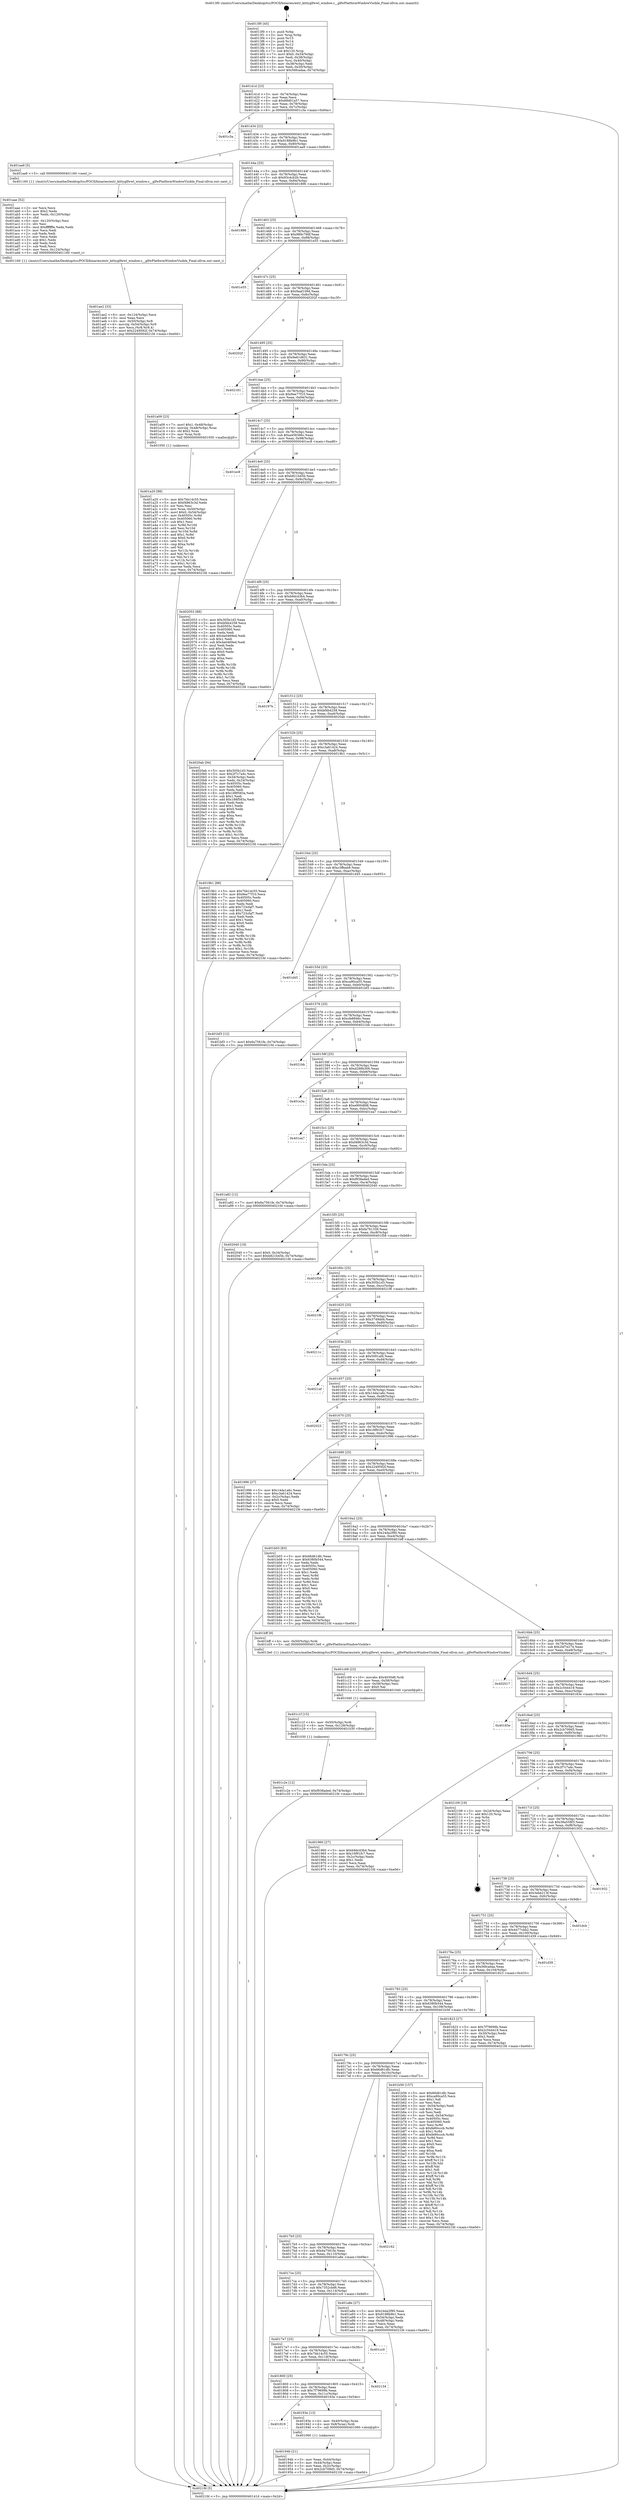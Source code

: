 digraph "0x4013f0" {
  label = "0x4013f0 (/mnt/c/Users/mathe/Desktop/tcc/POCII/binaries/extr_kittyglfwwl_window.c__glfwPlatformWindowVisible_Final-ollvm.out::main(0))"
  labelloc = "t"
  node[shape=record]

  Entry [label="",width=0.3,height=0.3,shape=circle,fillcolor=black,style=filled]
  "0x40141d" [label="{
     0x40141d [23]\l
     | [instrs]\l
     &nbsp;&nbsp;0x40141d \<+3\>: mov -0x74(%rbp),%eax\l
     &nbsp;&nbsp;0x401420 \<+2\>: mov %eax,%ecx\l
     &nbsp;&nbsp;0x401422 \<+6\>: sub $0x89d01a57,%ecx\l
     &nbsp;&nbsp;0x401428 \<+3\>: mov %eax,-0x78(%rbp)\l
     &nbsp;&nbsp;0x40142b \<+3\>: mov %ecx,-0x7c(%rbp)\l
     &nbsp;&nbsp;0x40142e \<+6\>: je 0000000000401c3a \<main+0x84a\>\l
  }"]
  "0x401c3a" [label="{
     0x401c3a\l
  }", style=dashed]
  "0x401434" [label="{
     0x401434 [22]\l
     | [instrs]\l
     &nbsp;&nbsp;0x401434 \<+5\>: jmp 0000000000401439 \<main+0x49\>\l
     &nbsp;&nbsp;0x401439 \<+3\>: mov -0x78(%rbp),%eax\l
     &nbsp;&nbsp;0x40143c \<+5\>: sub $0x9188b9b1,%eax\l
     &nbsp;&nbsp;0x401441 \<+3\>: mov %eax,-0x80(%rbp)\l
     &nbsp;&nbsp;0x401444 \<+6\>: je 0000000000401aa9 \<main+0x6b9\>\l
  }"]
  Exit [label="",width=0.3,height=0.3,shape=circle,fillcolor=black,style=filled,peripheries=2]
  "0x401aa9" [label="{
     0x401aa9 [5]\l
     | [instrs]\l
     &nbsp;&nbsp;0x401aa9 \<+5\>: call 0000000000401160 \<next_i\>\l
     | [calls]\l
     &nbsp;&nbsp;0x401160 \{1\} (/mnt/c/Users/mathe/Desktop/tcc/POCII/binaries/extr_kittyglfwwl_window.c__glfwPlatformWindowVisible_Final-ollvm.out::next_i)\l
  }"]
  "0x40144a" [label="{
     0x40144a [25]\l
     | [instrs]\l
     &nbsp;&nbsp;0x40144a \<+5\>: jmp 000000000040144f \<main+0x5f\>\l
     &nbsp;&nbsp;0x40144f \<+3\>: mov -0x78(%rbp),%eax\l
     &nbsp;&nbsp;0x401452 \<+5\>: sub $0x93c4cb2b,%eax\l
     &nbsp;&nbsp;0x401457 \<+6\>: mov %eax,-0x84(%rbp)\l
     &nbsp;&nbsp;0x40145d \<+6\>: je 0000000000401896 \<main+0x4a6\>\l
  }"]
  "0x401c2e" [label="{
     0x401c2e [12]\l
     | [instrs]\l
     &nbsp;&nbsp;0x401c2e \<+7\>: movl $0xf938aded,-0x74(%rbp)\l
     &nbsp;&nbsp;0x401c35 \<+5\>: jmp 00000000004021fd \<main+0xe0d\>\l
  }"]
  "0x401896" [label="{
     0x401896\l
  }", style=dashed]
  "0x401463" [label="{
     0x401463 [25]\l
     | [instrs]\l
     &nbsp;&nbsp;0x401463 \<+5\>: jmp 0000000000401468 \<main+0x78\>\l
     &nbsp;&nbsp;0x401468 \<+3\>: mov -0x78(%rbp),%eax\l
     &nbsp;&nbsp;0x40146b \<+5\>: sub $0x989c79df,%eax\l
     &nbsp;&nbsp;0x401470 \<+6\>: mov %eax,-0x88(%rbp)\l
     &nbsp;&nbsp;0x401476 \<+6\>: je 0000000000401e55 \<main+0xa65\>\l
  }"]
  "0x401c1f" [label="{
     0x401c1f [15]\l
     | [instrs]\l
     &nbsp;&nbsp;0x401c1f \<+4\>: mov -0x50(%rbp),%rdi\l
     &nbsp;&nbsp;0x401c23 \<+6\>: mov %eax,-0x128(%rbp)\l
     &nbsp;&nbsp;0x401c29 \<+5\>: call 0000000000401030 \<free@plt\>\l
     | [calls]\l
     &nbsp;&nbsp;0x401030 \{1\} (unknown)\l
  }"]
  "0x401e55" [label="{
     0x401e55\l
  }", style=dashed]
  "0x40147c" [label="{
     0x40147c [25]\l
     | [instrs]\l
     &nbsp;&nbsp;0x40147c \<+5\>: jmp 0000000000401481 \<main+0x91\>\l
     &nbsp;&nbsp;0x401481 \<+3\>: mov -0x78(%rbp),%eax\l
     &nbsp;&nbsp;0x401484 \<+5\>: sub $0x9aaf109d,%eax\l
     &nbsp;&nbsp;0x401489 \<+6\>: mov %eax,-0x8c(%rbp)\l
     &nbsp;&nbsp;0x40148f \<+6\>: je 000000000040202f \<main+0xc3f\>\l
  }"]
  "0x401c08" [label="{
     0x401c08 [23]\l
     | [instrs]\l
     &nbsp;&nbsp;0x401c08 \<+10\>: movabs $0x4030d6,%rdi\l
     &nbsp;&nbsp;0x401c12 \<+3\>: mov %eax,-0x58(%rbp)\l
     &nbsp;&nbsp;0x401c15 \<+3\>: mov -0x58(%rbp),%esi\l
     &nbsp;&nbsp;0x401c18 \<+2\>: mov $0x0,%al\l
     &nbsp;&nbsp;0x401c1a \<+5\>: call 0000000000401040 \<printf@plt\>\l
     | [calls]\l
     &nbsp;&nbsp;0x401040 \{1\} (unknown)\l
  }"]
  "0x40202f" [label="{
     0x40202f\l
  }", style=dashed]
  "0x401495" [label="{
     0x401495 [25]\l
     | [instrs]\l
     &nbsp;&nbsp;0x401495 \<+5\>: jmp 000000000040149a \<main+0xaa\>\l
     &nbsp;&nbsp;0x40149a \<+3\>: mov -0x78(%rbp),%eax\l
     &nbsp;&nbsp;0x40149d \<+5\>: sub $0x9e61d631,%eax\l
     &nbsp;&nbsp;0x4014a2 \<+6\>: mov %eax,-0x90(%rbp)\l
     &nbsp;&nbsp;0x4014a8 \<+6\>: je 0000000000402181 \<main+0xd91\>\l
  }"]
  "0x401ae2" [label="{
     0x401ae2 [33]\l
     | [instrs]\l
     &nbsp;&nbsp;0x401ae2 \<+6\>: mov -0x124(%rbp),%ecx\l
     &nbsp;&nbsp;0x401ae8 \<+3\>: imul %eax,%ecx\l
     &nbsp;&nbsp;0x401aeb \<+4\>: mov -0x50(%rbp),%r8\l
     &nbsp;&nbsp;0x401aef \<+4\>: movslq -0x54(%rbp),%r9\l
     &nbsp;&nbsp;0x401af3 \<+4\>: mov %ecx,(%r8,%r9,4)\l
     &nbsp;&nbsp;0x401af7 \<+7\>: movl $0x2249592f,-0x74(%rbp)\l
     &nbsp;&nbsp;0x401afe \<+5\>: jmp 00000000004021fd \<main+0xe0d\>\l
  }"]
  "0x402181" [label="{
     0x402181\l
  }", style=dashed]
  "0x4014ae" [label="{
     0x4014ae [25]\l
     | [instrs]\l
     &nbsp;&nbsp;0x4014ae \<+5\>: jmp 00000000004014b3 \<main+0xc3\>\l
     &nbsp;&nbsp;0x4014b3 \<+3\>: mov -0x78(%rbp),%eax\l
     &nbsp;&nbsp;0x4014b6 \<+5\>: sub $0x9ee77f10,%eax\l
     &nbsp;&nbsp;0x4014bb \<+6\>: mov %eax,-0x94(%rbp)\l
     &nbsp;&nbsp;0x4014c1 \<+6\>: je 0000000000401a09 \<main+0x619\>\l
  }"]
  "0x401aae" [label="{
     0x401aae [52]\l
     | [instrs]\l
     &nbsp;&nbsp;0x401aae \<+2\>: xor %ecx,%ecx\l
     &nbsp;&nbsp;0x401ab0 \<+5\>: mov $0x2,%edx\l
     &nbsp;&nbsp;0x401ab5 \<+6\>: mov %edx,-0x120(%rbp)\l
     &nbsp;&nbsp;0x401abb \<+1\>: cltd\l
     &nbsp;&nbsp;0x401abc \<+6\>: mov -0x120(%rbp),%esi\l
     &nbsp;&nbsp;0x401ac2 \<+2\>: idiv %esi\l
     &nbsp;&nbsp;0x401ac4 \<+6\>: imul $0xfffffffe,%edx,%edx\l
     &nbsp;&nbsp;0x401aca \<+2\>: mov %ecx,%edi\l
     &nbsp;&nbsp;0x401acc \<+2\>: sub %edx,%edi\l
     &nbsp;&nbsp;0x401ace \<+2\>: mov %ecx,%edx\l
     &nbsp;&nbsp;0x401ad0 \<+3\>: sub $0x1,%edx\l
     &nbsp;&nbsp;0x401ad3 \<+2\>: add %edx,%edi\l
     &nbsp;&nbsp;0x401ad5 \<+2\>: sub %edi,%ecx\l
     &nbsp;&nbsp;0x401ad7 \<+6\>: mov %ecx,-0x124(%rbp)\l
     &nbsp;&nbsp;0x401add \<+5\>: call 0000000000401160 \<next_i\>\l
     | [calls]\l
     &nbsp;&nbsp;0x401160 \{1\} (/mnt/c/Users/mathe/Desktop/tcc/POCII/binaries/extr_kittyglfwwl_window.c__glfwPlatformWindowVisible_Final-ollvm.out::next_i)\l
  }"]
  "0x401a09" [label="{
     0x401a09 [23]\l
     | [instrs]\l
     &nbsp;&nbsp;0x401a09 \<+7\>: movl $0x1,-0x48(%rbp)\l
     &nbsp;&nbsp;0x401a10 \<+4\>: movslq -0x48(%rbp),%rax\l
     &nbsp;&nbsp;0x401a14 \<+4\>: shl $0x2,%rax\l
     &nbsp;&nbsp;0x401a18 \<+3\>: mov %rax,%rdi\l
     &nbsp;&nbsp;0x401a1b \<+5\>: call 0000000000401050 \<malloc@plt\>\l
     | [calls]\l
     &nbsp;&nbsp;0x401050 \{1\} (unknown)\l
  }"]
  "0x4014c7" [label="{
     0x4014c7 [25]\l
     | [instrs]\l
     &nbsp;&nbsp;0x4014c7 \<+5\>: jmp 00000000004014cc \<main+0xdc\>\l
     &nbsp;&nbsp;0x4014cc \<+3\>: mov -0x78(%rbp),%eax\l
     &nbsp;&nbsp;0x4014cf \<+5\>: sub $0xa458386c,%eax\l
     &nbsp;&nbsp;0x4014d4 \<+6\>: mov %eax,-0x98(%rbp)\l
     &nbsp;&nbsp;0x4014da \<+6\>: je 0000000000401ec8 \<main+0xad8\>\l
  }"]
  "0x401a20" [label="{
     0x401a20 [98]\l
     | [instrs]\l
     &nbsp;&nbsp;0x401a20 \<+5\>: mov $0x7bb14c55,%ecx\l
     &nbsp;&nbsp;0x401a25 \<+5\>: mov $0xf4863c3d,%edx\l
     &nbsp;&nbsp;0x401a2a \<+2\>: xor %esi,%esi\l
     &nbsp;&nbsp;0x401a2c \<+4\>: mov %rax,-0x50(%rbp)\l
     &nbsp;&nbsp;0x401a30 \<+7\>: movl $0x0,-0x54(%rbp)\l
     &nbsp;&nbsp;0x401a37 \<+8\>: mov 0x40505c,%r8d\l
     &nbsp;&nbsp;0x401a3f \<+8\>: mov 0x405060,%r9d\l
     &nbsp;&nbsp;0x401a47 \<+3\>: sub $0x1,%esi\l
     &nbsp;&nbsp;0x401a4a \<+3\>: mov %r8d,%r10d\l
     &nbsp;&nbsp;0x401a4d \<+3\>: add %esi,%r10d\l
     &nbsp;&nbsp;0x401a50 \<+4\>: imul %r10d,%r8d\l
     &nbsp;&nbsp;0x401a54 \<+4\>: and $0x1,%r8d\l
     &nbsp;&nbsp;0x401a58 \<+4\>: cmp $0x0,%r8d\l
     &nbsp;&nbsp;0x401a5c \<+4\>: sete %r11b\l
     &nbsp;&nbsp;0x401a60 \<+4\>: cmp $0xa,%r9d\l
     &nbsp;&nbsp;0x401a64 \<+3\>: setl %bl\l
     &nbsp;&nbsp;0x401a67 \<+3\>: mov %r11b,%r14b\l
     &nbsp;&nbsp;0x401a6a \<+3\>: and %bl,%r14b\l
     &nbsp;&nbsp;0x401a6d \<+3\>: xor %bl,%r11b\l
     &nbsp;&nbsp;0x401a70 \<+3\>: or %r11b,%r14b\l
     &nbsp;&nbsp;0x401a73 \<+4\>: test $0x1,%r14b\l
     &nbsp;&nbsp;0x401a77 \<+3\>: cmovne %edx,%ecx\l
     &nbsp;&nbsp;0x401a7a \<+3\>: mov %ecx,-0x74(%rbp)\l
     &nbsp;&nbsp;0x401a7d \<+5\>: jmp 00000000004021fd \<main+0xe0d\>\l
  }"]
  "0x401ec8" [label="{
     0x401ec8\l
  }", style=dashed]
  "0x4014e0" [label="{
     0x4014e0 [25]\l
     | [instrs]\l
     &nbsp;&nbsp;0x4014e0 \<+5\>: jmp 00000000004014e5 \<main+0xf5\>\l
     &nbsp;&nbsp;0x4014e5 \<+3\>: mov -0x78(%rbp),%eax\l
     &nbsp;&nbsp;0x4014e8 \<+5\>: sub $0xb821b45b,%eax\l
     &nbsp;&nbsp;0x4014ed \<+6\>: mov %eax,-0x9c(%rbp)\l
     &nbsp;&nbsp;0x4014f3 \<+6\>: je 0000000000402053 \<main+0xc63\>\l
  }"]
  "0x40194b" [label="{
     0x40194b [21]\l
     | [instrs]\l
     &nbsp;&nbsp;0x40194b \<+3\>: mov %eax,-0x44(%rbp)\l
     &nbsp;&nbsp;0x40194e \<+3\>: mov -0x44(%rbp),%eax\l
     &nbsp;&nbsp;0x401951 \<+3\>: mov %eax,-0x2c(%rbp)\l
     &nbsp;&nbsp;0x401954 \<+7\>: movl $0x2cb709d5,-0x74(%rbp)\l
     &nbsp;&nbsp;0x40195b \<+5\>: jmp 00000000004021fd \<main+0xe0d\>\l
  }"]
  "0x402053" [label="{
     0x402053 [88]\l
     | [instrs]\l
     &nbsp;&nbsp;0x402053 \<+5\>: mov $0x305b1d3,%eax\l
     &nbsp;&nbsp;0x402058 \<+5\>: mov $0xbf4b4258,%ecx\l
     &nbsp;&nbsp;0x40205d \<+7\>: mov 0x40505c,%edx\l
     &nbsp;&nbsp;0x402064 \<+7\>: mov 0x405060,%esi\l
     &nbsp;&nbsp;0x40206b \<+2\>: mov %edx,%edi\l
     &nbsp;&nbsp;0x40206d \<+6\>: add $0x4a0469ed,%edi\l
     &nbsp;&nbsp;0x402073 \<+3\>: sub $0x1,%edi\l
     &nbsp;&nbsp;0x402076 \<+6\>: sub $0x4a0469ed,%edi\l
     &nbsp;&nbsp;0x40207c \<+3\>: imul %edi,%edx\l
     &nbsp;&nbsp;0x40207f \<+3\>: and $0x1,%edx\l
     &nbsp;&nbsp;0x402082 \<+3\>: cmp $0x0,%edx\l
     &nbsp;&nbsp;0x402085 \<+4\>: sete %r8b\l
     &nbsp;&nbsp;0x402089 \<+3\>: cmp $0xa,%esi\l
     &nbsp;&nbsp;0x40208c \<+4\>: setl %r9b\l
     &nbsp;&nbsp;0x402090 \<+3\>: mov %r8b,%r10b\l
     &nbsp;&nbsp;0x402093 \<+3\>: and %r9b,%r10b\l
     &nbsp;&nbsp;0x402096 \<+3\>: xor %r9b,%r8b\l
     &nbsp;&nbsp;0x402099 \<+3\>: or %r8b,%r10b\l
     &nbsp;&nbsp;0x40209c \<+4\>: test $0x1,%r10b\l
     &nbsp;&nbsp;0x4020a0 \<+3\>: cmovne %ecx,%eax\l
     &nbsp;&nbsp;0x4020a3 \<+3\>: mov %eax,-0x74(%rbp)\l
     &nbsp;&nbsp;0x4020a6 \<+5\>: jmp 00000000004021fd \<main+0xe0d\>\l
  }"]
  "0x4014f9" [label="{
     0x4014f9 [25]\l
     | [instrs]\l
     &nbsp;&nbsp;0x4014f9 \<+5\>: jmp 00000000004014fe \<main+0x10e\>\l
     &nbsp;&nbsp;0x4014fe \<+3\>: mov -0x78(%rbp),%eax\l
     &nbsp;&nbsp;0x401501 \<+5\>: sub $0xb9dc43b4,%eax\l
     &nbsp;&nbsp;0x401506 \<+6\>: mov %eax,-0xa0(%rbp)\l
     &nbsp;&nbsp;0x40150c \<+6\>: je 000000000040197b \<main+0x58b\>\l
  }"]
  "0x401819" [label="{
     0x401819\l
  }", style=dashed]
  "0x40197b" [label="{
     0x40197b\l
  }", style=dashed]
  "0x401512" [label="{
     0x401512 [25]\l
     | [instrs]\l
     &nbsp;&nbsp;0x401512 \<+5\>: jmp 0000000000401517 \<main+0x127\>\l
     &nbsp;&nbsp;0x401517 \<+3\>: mov -0x78(%rbp),%eax\l
     &nbsp;&nbsp;0x40151a \<+5\>: sub $0xbf4b4258,%eax\l
     &nbsp;&nbsp;0x40151f \<+6\>: mov %eax,-0xa4(%rbp)\l
     &nbsp;&nbsp;0x401525 \<+6\>: je 00000000004020ab \<main+0xcbb\>\l
  }"]
  "0x40193e" [label="{
     0x40193e [13]\l
     | [instrs]\l
     &nbsp;&nbsp;0x40193e \<+4\>: mov -0x40(%rbp),%rax\l
     &nbsp;&nbsp;0x401942 \<+4\>: mov 0x8(%rax),%rdi\l
     &nbsp;&nbsp;0x401946 \<+5\>: call 0000000000401060 \<atoi@plt\>\l
     | [calls]\l
     &nbsp;&nbsp;0x401060 \{1\} (unknown)\l
  }"]
  "0x4020ab" [label="{
     0x4020ab [94]\l
     | [instrs]\l
     &nbsp;&nbsp;0x4020ab \<+5\>: mov $0x305b1d3,%eax\l
     &nbsp;&nbsp;0x4020b0 \<+5\>: mov $0x2f7c7a4c,%ecx\l
     &nbsp;&nbsp;0x4020b5 \<+3\>: mov -0x34(%rbp),%edx\l
     &nbsp;&nbsp;0x4020b8 \<+3\>: mov %edx,-0x24(%rbp)\l
     &nbsp;&nbsp;0x4020bb \<+7\>: mov 0x40505c,%edx\l
     &nbsp;&nbsp;0x4020c2 \<+7\>: mov 0x405060,%esi\l
     &nbsp;&nbsp;0x4020c9 \<+2\>: mov %edx,%edi\l
     &nbsp;&nbsp;0x4020cb \<+6\>: sub $0x188f583a,%edi\l
     &nbsp;&nbsp;0x4020d1 \<+3\>: sub $0x1,%edi\l
     &nbsp;&nbsp;0x4020d4 \<+6\>: add $0x188f583a,%edi\l
     &nbsp;&nbsp;0x4020da \<+3\>: imul %edi,%edx\l
     &nbsp;&nbsp;0x4020dd \<+3\>: and $0x1,%edx\l
     &nbsp;&nbsp;0x4020e0 \<+3\>: cmp $0x0,%edx\l
     &nbsp;&nbsp;0x4020e3 \<+4\>: sete %r8b\l
     &nbsp;&nbsp;0x4020e7 \<+3\>: cmp $0xa,%esi\l
     &nbsp;&nbsp;0x4020ea \<+4\>: setl %r9b\l
     &nbsp;&nbsp;0x4020ee \<+3\>: mov %r8b,%r10b\l
     &nbsp;&nbsp;0x4020f1 \<+3\>: and %r9b,%r10b\l
     &nbsp;&nbsp;0x4020f4 \<+3\>: xor %r9b,%r8b\l
     &nbsp;&nbsp;0x4020f7 \<+3\>: or %r8b,%r10b\l
     &nbsp;&nbsp;0x4020fa \<+4\>: test $0x1,%r10b\l
     &nbsp;&nbsp;0x4020fe \<+3\>: cmovne %ecx,%eax\l
     &nbsp;&nbsp;0x402101 \<+3\>: mov %eax,-0x74(%rbp)\l
     &nbsp;&nbsp;0x402104 \<+5\>: jmp 00000000004021fd \<main+0xe0d\>\l
  }"]
  "0x40152b" [label="{
     0x40152b [25]\l
     | [instrs]\l
     &nbsp;&nbsp;0x40152b \<+5\>: jmp 0000000000401530 \<main+0x140\>\l
     &nbsp;&nbsp;0x401530 \<+3\>: mov -0x78(%rbp),%eax\l
     &nbsp;&nbsp;0x401533 \<+5\>: sub $0xc3a61424,%eax\l
     &nbsp;&nbsp;0x401538 \<+6\>: mov %eax,-0xa8(%rbp)\l
     &nbsp;&nbsp;0x40153e \<+6\>: je 00000000004019b1 \<main+0x5c1\>\l
  }"]
  "0x401800" [label="{
     0x401800 [25]\l
     | [instrs]\l
     &nbsp;&nbsp;0x401800 \<+5\>: jmp 0000000000401805 \<main+0x415\>\l
     &nbsp;&nbsp;0x401805 \<+3\>: mov -0x78(%rbp),%eax\l
     &nbsp;&nbsp;0x401808 \<+5\>: sub $0x7f79699b,%eax\l
     &nbsp;&nbsp;0x40180d \<+6\>: mov %eax,-0x11c(%rbp)\l
     &nbsp;&nbsp;0x401813 \<+6\>: je 000000000040193e \<main+0x54e\>\l
  }"]
  "0x4019b1" [label="{
     0x4019b1 [88]\l
     | [instrs]\l
     &nbsp;&nbsp;0x4019b1 \<+5\>: mov $0x7bb14c55,%eax\l
     &nbsp;&nbsp;0x4019b6 \<+5\>: mov $0x9ee77f10,%ecx\l
     &nbsp;&nbsp;0x4019bb \<+7\>: mov 0x40505c,%edx\l
     &nbsp;&nbsp;0x4019c2 \<+7\>: mov 0x405060,%esi\l
     &nbsp;&nbsp;0x4019c9 \<+2\>: mov %edx,%edi\l
     &nbsp;&nbsp;0x4019cb \<+6\>: add $0x723cfaf7,%edi\l
     &nbsp;&nbsp;0x4019d1 \<+3\>: sub $0x1,%edi\l
     &nbsp;&nbsp;0x4019d4 \<+6\>: sub $0x723cfaf7,%edi\l
     &nbsp;&nbsp;0x4019da \<+3\>: imul %edi,%edx\l
     &nbsp;&nbsp;0x4019dd \<+3\>: and $0x1,%edx\l
     &nbsp;&nbsp;0x4019e0 \<+3\>: cmp $0x0,%edx\l
     &nbsp;&nbsp;0x4019e3 \<+4\>: sete %r8b\l
     &nbsp;&nbsp;0x4019e7 \<+3\>: cmp $0xa,%esi\l
     &nbsp;&nbsp;0x4019ea \<+4\>: setl %r9b\l
     &nbsp;&nbsp;0x4019ee \<+3\>: mov %r8b,%r10b\l
     &nbsp;&nbsp;0x4019f1 \<+3\>: and %r9b,%r10b\l
     &nbsp;&nbsp;0x4019f4 \<+3\>: xor %r9b,%r8b\l
     &nbsp;&nbsp;0x4019f7 \<+3\>: or %r8b,%r10b\l
     &nbsp;&nbsp;0x4019fa \<+4\>: test $0x1,%r10b\l
     &nbsp;&nbsp;0x4019fe \<+3\>: cmovne %ecx,%eax\l
     &nbsp;&nbsp;0x401a01 \<+3\>: mov %eax,-0x74(%rbp)\l
     &nbsp;&nbsp;0x401a04 \<+5\>: jmp 00000000004021fd \<main+0xe0d\>\l
  }"]
  "0x401544" [label="{
     0x401544 [25]\l
     | [instrs]\l
     &nbsp;&nbsp;0x401544 \<+5\>: jmp 0000000000401549 \<main+0x159\>\l
     &nbsp;&nbsp;0x401549 \<+3\>: mov -0x78(%rbp),%eax\l
     &nbsp;&nbsp;0x40154c \<+5\>: sub $0xc3ffeab9,%eax\l
     &nbsp;&nbsp;0x401551 \<+6\>: mov %eax,-0xac(%rbp)\l
     &nbsp;&nbsp;0x401557 \<+6\>: je 0000000000401d45 \<main+0x955\>\l
  }"]
  "0x402134" [label="{
     0x402134\l
  }", style=dashed]
  "0x401d45" [label="{
     0x401d45\l
  }", style=dashed]
  "0x40155d" [label="{
     0x40155d [25]\l
     | [instrs]\l
     &nbsp;&nbsp;0x40155d \<+5\>: jmp 0000000000401562 \<main+0x172\>\l
     &nbsp;&nbsp;0x401562 \<+3\>: mov -0x78(%rbp),%eax\l
     &nbsp;&nbsp;0x401565 \<+5\>: sub $0xca90ca55,%eax\l
     &nbsp;&nbsp;0x40156a \<+6\>: mov %eax,-0xb0(%rbp)\l
     &nbsp;&nbsp;0x401570 \<+6\>: je 0000000000401bf3 \<main+0x803\>\l
  }"]
  "0x4017e7" [label="{
     0x4017e7 [25]\l
     | [instrs]\l
     &nbsp;&nbsp;0x4017e7 \<+5\>: jmp 00000000004017ec \<main+0x3fc\>\l
     &nbsp;&nbsp;0x4017ec \<+3\>: mov -0x78(%rbp),%eax\l
     &nbsp;&nbsp;0x4017ef \<+5\>: sub $0x7bb14c55,%eax\l
     &nbsp;&nbsp;0x4017f4 \<+6\>: mov %eax,-0x118(%rbp)\l
     &nbsp;&nbsp;0x4017fa \<+6\>: je 0000000000402134 \<main+0xd44\>\l
  }"]
  "0x401bf3" [label="{
     0x401bf3 [12]\l
     | [instrs]\l
     &nbsp;&nbsp;0x401bf3 \<+7\>: movl $0x6a7561fe,-0x74(%rbp)\l
     &nbsp;&nbsp;0x401bfa \<+5\>: jmp 00000000004021fd \<main+0xe0d\>\l
  }"]
  "0x401576" [label="{
     0x401576 [25]\l
     | [instrs]\l
     &nbsp;&nbsp;0x401576 \<+5\>: jmp 000000000040157b \<main+0x18b\>\l
     &nbsp;&nbsp;0x40157b \<+3\>: mov -0x78(%rbp),%eax\l
     &nbsp;&nbsp;0x40157e \<+5\>: sub $0xcfe8846c,%eax\l
     &nbsp;&nbsp;0x401583 \<+6\>: mov %eax,-0xb4(%rbp)\l
     &nbsp;&nbsp;0x401589 \<+6\>: je 00000000004021bb \<main+0xdcb\>\l
  }"]
  "0x401cc0" [label="{
     0x401cc0\l
  }", style=dashed]
  "0x4021bb" [label="{
     0x4021bb\l
  }", style=dashed]
  "0x40158f" [label="{
     0x40158f [25]\l
     | [instrs]\l
     &nbsp;&nbsp;0x40158f \<+5\>: jmp 0000000000401594 \<main+0x1a4\>\l
     &nbsp;&nbsp;0x401594 \<+3\>: mov -0x78(%rbp),%eax\l
     &nbsp;&nbsp;0x401597 \<+5\>: sub $0xd298b306,%eax\l
     &nbsp;&nbsp;0x40159c \<+6\>: mov %eax,-0xb8(%rbp)\l
     &nbsp;&nbsp;0x4015a2 \<+6\>: je 0000000000401e3a \<main+0xa4a\>\l
  }"]
  "0x4017ce" [label="{
     0x4017ce [25]\l
     | [instrs]\l
     &nbsp;&nbsp;0x4017ce \<+5\>: jmp 00000000004017d3 \<main+0x3e3\>\l
     &nbsp;&nbsp;0x4017d3 \<+3\>: mov -0x78(%rbp),%eax\l
     &nbsp;&nbsp;0x4017d6 \<+5\>: sub $0x7352cbd6,%eax\l
     &nbsp;&nbsp;0x4017db \<+6\>: mov %eax,-0x114(%rbp)\l
     &nbsp;&nbsp;0x4017e1 \<+6\>: je 0000000000401cc0 \<main+0x8d0\>\l
  }"]
  "0x401e3a" [label="{
     0x401e3a\l
  }", style=dashed]
  "0x4015a8" [label="{
     0x4015a8 [25]\l
     | [instrs]\l
     &nbsp;&nbsp;0x4015a8 \<+5\>: jmp 00000000004015ad \<main+0x1bd\>\l
     &nbsp;&nbsp;0x4015ad \<+3\>: mov -0x78(%rbp),%eax\l
     &nbsp;&nbsp;0x4015b0 \<+5\>: sub $0xe900dfd8,%eax\l
     &nbsp;&nbsp;0x4015b5 \<+6\>: mov %eax,-0xbc(%rbp)\l
     &nbsp;&nbsp;0x4015bb \<+6\>: je 0000000000401ea7 \<main+0xab7\>\l
  }"]
  "0x401a8e" [label="{
     0x401a8e [27]\l
     | [instrs]\l
     &nbsp;&nbsp;0x401a8e \<+5\>: mov $0x24da2f90,%eax\l
     &nbsp;&nbsp;0x401a93 \<+5\>: mov $0x9188b9b1,%ecx\l
     &nbsp;&nbsp;0x401a98 \<+3\>: mov -0x54(%rbp),%edx\l
     &nbsp;&nbsp;0x401a9b \<+3\>: cmp -0x48(%rbp),%edx\l
     &nbsp;&nbsp;0x401a9e \<+3\>: cmovl %ecx,%eax\l
     &nbsp;&nbsp;0x401aa1 \<+3\>: mov %eax,-0x74(%rbp)\l
     &nbsp;&nbsp;0x401aa4 \<+5\>: jmp 00000000004021fd \<main+0xe0d\>\l
  }"]
  "0x401ea7" [label="{
     0x401ea7\l
  }", style=dashed]
  "0x4015c1" [label="{
     0x4015c1 [25]\l
     | [instrs]\l
     &nbsp;&nbsp;0x4015c1 \<+5\>: jmp 00000000004015c6 \<main+0x1d6\>\l
     &nbsp;&nbsp;0x4015c6 \<+3\>: mov -0x78(%rbp),%eax\l
     &nbsp;&nbsp;0x4015c9 \<+5\>: sub $0xf4863c3d,%eax\l
     &nbsp;&nbsp;0x4015ce \<+6\>: mov %eax,-0xc0(%rbp)\l
     &nbsp;&nbsp;0x4015d4 \<+6\>: je 0000000000401a82 \<main+0x692\>\l
  }"]
  "0x4017b5" [label="{
     0x4017b5 [25]\l
     | [instrs]\l
     &nbsp;&nbsp;0x4017b5 \<+5\>: jmp 00000000004017ba \<main+0x3ca\>\l
     &nbsp;&nbsp;0x4017ba \<+3\>: mov -0x78(%rbp),%eax\l
     &nbsp;&nbsp;0x4017bd \<+5\>: sub $0x6a7561fe,%eax\l
     &nbsp;&nbsp;0x4017c2 \<+6\>: mov %eax,-0x110(%rbp)\l
     &nbsp;&nbsp;0x4017c8 \<+6\>: je 0000000000401a8e \<main+0x69e\>\l
  }"]
  "0x401a82" [label="{
     0x401a82 [12]\l
     | [instrs]\l
     &nbsp;&nbsp;0x401a82 \<+7\>: movl $0x6a7561fe,-0x74(%rbp)\l
     &nbsp;&nbsp;0x401a89 \<+5\>: jmp 00000000004021fd \<main+0xe0d\>\l
  }"]
  "0x4015da" [label="{
     0x4015da [25]\l
     | [instrs]\l
     &nbsp;&nbsp;0x4015da \<+5\>: jmp 00000000004015df \<main+0x1ef\>\l
     &nbsp;&nbsp;0x4015df \<+3\>: mov -0x78(%rbp),%eax\l
     &nbsp;&nbsp;0x4015e2 \<+5\>: sub $0xf938aded,%eax\l
     &nbsp;&nbsp;0x4015e7 \<+6\>: mov %eax,-0xc4(%rbp)\l
     &nbsp;&nbsp;0x4015ed \<+6\>: je 0000000000402040 \<main+0xc50\>\l
  }"]
  "0x402162" [label="{
     0x402162\l
  }", style=dashed]
  "0x402040" [label="{
     0x402040 [19]\l
     | [instrs]\l
     &nbsp;&nbsp;0x402040 \<+7\>: movl $0x0,-0x34(%rbp)\l
     &nbsp;&nbsp;0x402047 \<+7\>: movl $0xb821b45b,-0x74(%rbp)\l
     &nbsp;&nbsp;0x40204e \<+5\>: jmp 00000000004021fd \<main+0xe0d\>\l
  }"]
  "0x4015f3" [label="{
     0x4015f3 [25]\l
     | [instrs]\l
     &nbsp;&nbsp;0x4015f3 \<+5\>: jmp 00000000004015f8 \<main+0x208\>\l
     &nbsp;&nbsp;0x4015f8 \<+3\>: mov -0x78(%rbp),%eax\l
     &nbsp;&nbsp;0x4015fb \<+5\>: sub $0xfa781339,%eax\l
     &nbsp;&nbsp;0x401600 \<+6\>: mov %eax,-0xc8(%rbp)\l
     &nbsp;&nbsp;0x401606 \<+6\>: je 0000000000401f58 \<main+0xb68\>\l
  }"]
  "0x40179c" [label="{
     0x40179c [25]\l
     | [instrs]\l
     &nbsp;&nbsp;0x40179c \<+5\>: jmp 00000000004017a1 \<main+0x3b1\>\l
     &nbsp;&nbsp;0x4017a1 \<+3\>: mov -0x78(%rbp),%eax\l
     &nbsp;&nbsp;0x4017a4 \<+5\>: sub $0x66d61dfc,%eax\l
     &nbsp;&nbsp;0x4017a9 \<+6\>: mov %eax,-0x10c(%rbp)\l
     &nbsp;&nbsp;0x4017af \<+6\>: je 0000000000402162 \<main+0xd72\>\l
  }"]
  "0x401f58" [label="{
     0x401f58\l
  }", style=dashed]
  "0x40160c" [label="{
     0x40160c [25]\l
     | [instrs]\l
     &nbsp;&nbsp;0x40160c \<+5\>: jmp 0000000000401611 \<main+0x221\>\l
     &nbsp;&nbsp;0x401611 \<+3\>: mov -0x78(%rbp),%eax\l
     &nbsp;&nbsp;0x401614 \<+5\>: sub $0x305b1d3,%eax\l
     &nbsp;&nbsp;0x401619 \<+6\>: mov %eax,-0xcc(%rbp)\l
     &nbsp;&nbsp;0x40161f \<+6\>: je 00000000004021f6 \<main+0xe06\>\l
  }"]
  "0x401b56" [label="{
     0x401b56 [157]\l
     | [instrs]\l
     &nbsp;&nbsp;0x401b56 \<+5\>: mov $0x66d61dfc,%eax\l
     &nbsp;&nbsp;0x401b5b \<+5\>: mov $0xca90ca55,%ecx\l
     &nbsp;&nbsp;0x401b60 \<+2\>: mov $0x1,%dl\l
     &nbsp;&nbsp;0x401b62 \<+2\>: xor %esi,%esi\l
     &nbsp;&nbsp;0x401b64 \<+3\>: mov -0x54(%rbp),%edi\l
     &nbsp;&nbsp;0x401b67 \<+3\>: sub $0x1,%esi\l
     &nbsp;&nbsp;0x401b6a \<+2\>: sub %esi,%edi\l
     &nbsp;&nbsp;0x401b6c \<+3\>: mov %edi,-0x54(%rbp)\l
     &nbsp;&nbsp;0x401b6f \<+7\>: mov 0x40505c,%esi\l
     &nbsp;&nbsp;0x401b76 \<+7\>: mov 0x405060,%edi\l
     &nbsp;&nbsp;0x401b7d \<+3\>: mov %esi,%r8d\l
     &nbsp;&nbsp;0x401b80 \<+7\>: sub $0xfe80cccb,%r8d\l
     &nbsp;&nbsp;0x401b87 \<+4\>: sub $0x1,%r8d\l
     &nbsp;&nbsp;0x401b8b \<+7\>: add $0xfe80cccb,%r8d\l
     &nbsp;&nbsp;0x401b92 \<+4\>: imul %r8d,%esi\l
     &nbsp;&nbsp;0x401b96 \<+3\>: and $0x1,%esi\l
     &nbsp;&nbsp;0x401b99 \<+3\>: cmp $0x0,%esi\l
     &nbsp;&nbsp;0x401b9c \<+4\>: sete %r9b\l
     &nbsp;&nbsp;0x401ba0 \<+3\>: cmp $0xa,%edi\l
     &nbsp;&nbsp;0x401ba3 \<+4\>: setl %r10b\l
     &nbsp;&nbsp;0x401ba7 \<+3\>: mov %r9b,%r11b\l
     &nbsp;&nbsp;0x401baa \<+4\>: xor $0xff,%r11b\l
     &nbsp;&nbsp;0x401bae \<+3\>: mov %r10b,%bl\l
     &nbsp;&nbsp;0x401bb1 \<+3\>: xor $0xff,%bl\l
     &nbsp;&nbsp;0x401bb4 \<+3\>: xor $0x1,%dl\l
     &nbsp;&nbsp;0x401bb7 \<+3\>: mov %r11b,%r14b\l
     &nbsp;&nbsp;0x401bba \<+4\>: and $0xff,%r14b\l
     &nbsp;&nbsp;0x401bbe \<+3\>: and %dl,%r9b\l
     &nbsp;&nbsp;0x401bc1 \<+3\>: mov %bl,%r15b\l
     &nbsp;&nbsp;0x401bc4 \<+4\>: and $0xff,%r15b\l
     &nbsp;&nbsp;0x401bc8 \<+3\>: and %dl,%r10b\l
     &nbsp;&nbsp;0x401bcb \<+3\>: or %r9b,%r14b\l
     &nbsp;&nbsp;0x401bce \<+3\>: or %r10b,%r15b\l
     &nbsp;&nbsp;0x401bd1 \<+3\>: xor %r15b,%r14b\l
     &nbsp;&nbsp;0x401bd4 \<+3\>: or %bl,%r11b\l
     &nbsp;&nbsp;0x401bd7 \<+4\>: xor $0xff,%r11b\l
     &nbsp;&nbsp;0x401bdb \<+3\>: or $0x1,%dl\l
     &nbsp;&nbsp;0x401bde \<+3\>: and %dl,%r11b\l
     &nbsp;&nbsp;0x401be1 \<+3\>: or %r11b,%r14b\l
     &nbsp;&nbsp;0x401be4 \<+4\>: test $0x1,%r14b\l
     &nbsp;&nbsp;0x401be8 \<+3\>: cmovne %ecx,%eax\l
     &nbsp;&nbsp;0x401beb \<+3\>: mov %eax,-0x74(%rbp)\l
     &nbsp;&nbsp;0x401bee \<+5\>: jmp 00000000004021fd \<main+0xe0d\>\l
  }"]
  "0x4021f6" [label="{
     0x4021f6\l
  }", style=dashed]
  "0x401625" [label="{
     0x401625 [25]\l
     | [instrs]\l
     &nbsp;&nbsp;0x401625 \<+5\>: jmp 000000000040162a \<main+0x23a\>\l
     &nbsp;&nbsp;0x40162a \<+3\>: mov -0x78(%rbp),%eax\l
     &nbsp;&nbsp;0x40162d \<+5\>: sub $0x3749dd4,%eax\l
     &nbsp;&nbsp;0x401632 \<+6\>: mov %eax,-0xd0(%rbp)\l
     &nbsp;&nbsp;0x401638 \<+6\>: je 000000000040211c \<main+0xd2c\>\l
  }"]
  "0x4013f0" [label="{
     0x4013f0 [45]\l
     | [instrs]\l
     &nbsp;&nbsp;0x4013f0 \<+1\>: push %rbp\l
     &nbsp;&nbsp;0x4013f1 \<+3\>: mov %rsp,%rbp\l
     &nbsp;&nbsp;0x4013f4 \<+2\>: push %r15\l
     &nbsp;&nbsp;0x4013f6 \<+2\>: push %r14\l
     &nbsp;&nbsp;0x4013f8 \<+2\>: push %r12\l
     &nbsp;&nbsp;0x4013fa \<+1\>: push %rbx\l
     &nbsp;&nbsp;0x4013fb \<+7\>: sub $0x120,%rsp\l
     &nbsp;&nbsp;0x401402 \<+7\>: movl $0x0,-0x34(%rbp)\l
     &nbsp;&nbsp;0x401409 \<+3\>: mov %edi,-0x38(%rbp)\l
     &nbsp;&nbsp;0x40140c \<+4\>: mov %rsi,-0x40(%rbp)\l
     &nbsp;&nbsp;0x401410 \<+3\>: mov -0x38(%rbp),%edi\l
     &nbsp;&nbsp;0x401413 \<+3\>: mov %edi,-0x30(%rbp)\l
     &nbsp;&nbsp;0x401416 \<+7\>: movl $0x56fcadaa,-0x74(%rbp)\l
  }"]
  "0x40211c" [label="{
     0x40211c\l
  }", style=dashed]
  "0x40163e" [label="{
     0x40163e [25]\l
     | [instrs]\l
     &nbsp;&nbsp;0x40163e \<+5\>: jmp 0000000000401643 \<main+0x253\>\l
     &nbsp;&nbsp;0x401643 \<+3\>: mov -0x78(%rbp),%eax\l
     &nbsp;&nbsp;0x401646 \<+5\>: sub $0x5091af4,%eax\l
     &nbsp;&nbsp;0x40164b \<+6\>: mov %eax,-0xd4(%rbp)\l
     &nbsp;&nbsp;0x401651 \<+6\>: je 00000000004021af \<main+0xdbf\>\l
  }"]
  "0x4021fd" [label="{
     0x4021fd [5]\l
     | [instrs]\l
     &nbsp;&nbsp;0x4021fd \<+5\>: jmp 000000000040141d \<main+0x2d\>\l
  }"]
  "0x4021af" [label="{
     0x4021af\l
  }", style=dashed]
  "0x401657" [label="{
     0x401657 [25]\l
     | [instrs]\l
     &nbsp;&nbsp;0x401657 \<+5\>: jmp 000000000040165c \<main+0x26c\>\l
     &nbsp;&nbsp;0x40165c \<+3\>: mov -0x78(%rbp),%eax\l
     &nbsp;&nbsp;0x40165f \<+5\>: sub $0x14da1a6c,%eax\l
     &nbsp;&nbsp;0x401664 \<+6\>: mov %eax,-0xd8(%rbp)\l
     &nbsp;&nbsp;0x40166a \<+6\>: je 0000000000402023 \<main+0xc33\>\l
  }"]
  "0x401783" [label="{
     0x401783 [25]\l
     | [instrs]\l
     &nbsp;&nbsp;0x401783 \<+5\>: jmp 0000000000401788 \<main+0x398\>\l
     &nbsp;&nbsp;0x401788 \<+3\>: mov -0x78(%rbp),%eax\l
     &nbsp;&nbsp;0x40178b \<+5\>: sub $0x6380b544,%eax\l
     &nbsp;&nbsp;0x401790 \<+6\>: mov %eax,-0x108(%rbp)\l
     &nbsp;&nbsp;0x401796 \<+6\>: je 0000000000401b56 \<main+0x766\>\l
  }"]
  "0x402023" [label="{
     0x402023\l
  }", style=dashed]
  "0x401670" [label="{
     0x401670 [25]\l
     | [instrs]\l
     &nbsp;&nbsp;0x401670 \<+5\>: jmp 0000000000401675 \<main+0x285\>\l
     &nbsp;&nbsp;0x401675 \<+3\>: mov -0x78(%rbp),%eax\l
     &nbsp;&nbsp;0x401678 \<+5\>: sub $0x16f91fc7,%eax\l
     &nbsp;&nbsp;0x40167d \<+6\>: mov %eax,-0xdc(%rbp)\l
     &nbsp;&nbsp;0x401683 \<+6\>: je 0000000000401996 \<main+0x5a6\>\l
  }"]
  "0x401823" [label="{
     0x401823 [27]\l
     | [instrs]\l
     &nbsp;&nbsp;0x401823 \<+5\>: mov $0x7f79699b,%eax\l
     &nbsp;&nbsp;0x401828 \<+5\>: mov $0x2c544419,%ecx\l
     &nbsp;&nbsp;0x40182d \<+3\>: mov -0x30(%rbp),%edx\l
     &nbsp;&nbsp;0x401830 \<+3\>: cmp $0x2,%edx\l
     &nbsp;&nbsp;0x401833 \<+3\>: cmovne %ecx,%eax\l
     &nbsp;&nbsp;0x401836 \<+3\>: mov %eax,-0x74(%rbp)\l
     &nbsp;&nbsp;0x401839 \<+5\>: jmp 00000000004021fd \<main+0xe0d\>\l
  }"]
  "0x401996" [label="{
     0x401996 [27]\l
     | [instrs]\l
     &nbsp;&nbsp;0x401996 \<+5\>: mov $0x14da1a6c,%eax\l
     &nbsp;&nbsp;0x40199b \<+5\>: mov $0xc3a61424,%ecx\l
     &nbsp;&nbsp;0x4019a0 \<+3\>: mov -0x2c(%rbp),%edx\l
     &nbsp;&nbsp;0x4019a3 \<+3\>: cmp $0x0,%edx\l
     &nbsp;&nbsp;0x4019a6 \<+3\>: cmove %ecx,%eax\l
     &nbsp;&nbsp;0x4019a9 \<+3\>: mov %eax,-0x74(%rbp)\l
     &nbsp;&nbsp;0x4019ac \<+5\>: jmp 00000000004021fd \<main+0xe0d\>\l
  }"]
  "0x401689" [label="{
     0x401689 [25]\l
     | [instrs]\l
     &nbsp;&nbsp;0x401689 \<+5\>: jmp 000000000040168e \<main+0x29e\>\l
     &nbsp;&nbsp;0x40168e \<+3\>: mov -0x78(%rbp),%eax\l
     &nbsp;&nbsp;0x401691 \<+5\>: sub $0x2249592f,%eax\l
     &nbsp;&nbsp;0x401696 \<+6\>: mov %eax,-0xe0(%rbp)\l
     &nbsp;&nbsp;0x40169c \<+6\>: je 0000000000401b03 \<main+0x713\>\l
  }"]
  "0x40176a" [label="{
     0x40176a [25]\l
     | [instrs]\l
     &nbsp;&nbsp;0x40176a \<+5\>: jmp 000000000040176f \<main+0x37f\>\l
     &nbsp;&nbsp;0x40176f \<+3\>: mov -0x78(%rbp),%eax\l
     &nbsp;&nbsp;0x401772 \<+5\>: sub $0x56fcadaa,%eax\l
     &nbsp;&nbsp;0x401777 \<+6\>: mov %eax,-0x104(%rbp)\l
     &nbsp;&nbsp;0x40177d \<+6\>: je 0000000000401823 \<main+0x433\>\l
  }"]
  "0x401b03" [label="{
     0x401b03 [83]\l
     | [instrs]\l
     &nbsp;&nbsp;0x401b03 \<+5\>: mov $0x66d61dfc,%eax\l
     &nbsp;&nbsp;0x401b08 \<+5\>: mov $0x6380b544,%ecx\l
     &nbsp;&nbsp;0x401b0d \<+2\>: xor %edx,%edx\l
     &nbsp;&nbsp;0x401b0f \<+7\>: mov 0x40505c,%esi\l
     &nbsp;&nbsp;0x401b16 \<+7\>: mov 0x405060,%edi\l
     &nbsp;&nbsp;0x401b1d \<+3\>: sub $0x1,%edx\l
     &nbsp;&nbsp;0x401b20 \<+3\>: mov %esi,%r8d\l
     &nbsp;&nbsp;0x401b23 \<+3\>: add %edx,%r8d\l
     &nbsp;&nbsp;0x401b26 \<+4\>: imul %r8d,%esi\l
     &nbsp;&nbsp;0x401b2a \<+3\>: and $0x1,%esi\l
     &nbsp;&nbsp;0x401b2d \<+3\>: cmp $0x0,%esi\l
     &nbsp;&nbsp;0x401b30 \<+4\>: sete %r9b\l
     &nbsp;&nbsp;0x401b34 \<+3\>: cmp $0xa,%edi\l
     &nbsp;&nbsp;0x401b37 \<+4\>: setl %r10b\l
     &nbsp;&nbsp;0x401b3b \<+3\>: mov %r9b,%r11b\l
     &nbsp;&nbsp;0x401b3e \<+3\>: and %r10b,%r11b\l
     &nbsp;&nbsp;0x401b41 \<+3\>: xor %r10b,%r9b\l
     &nbsp;&nbsp;0x401b44 \<+3\>: or %r9b,%r11b\l
     &nbsp;&nbsp;0x401b47 \<+4\>: test $0x1,%r11b\l
     &nbsp;&nbsp;0x401b4b \<+3\>: cmovne %ecx,%eax\l
     &nbsp;&nbsp;0x401b4e \<+3\>: mov %eax,-0x74(%rbp)\l
     &nbsp;&nbsp;0x401b51 \<+5\>: jmp 00000000004021fd \<main+0xe0d\>\l
  }"]
  "0x4016a2" [label="{
     0x4016a2 [25]\l
     | [instrs]\l
     &nbsp;&nbsp;0x4016a2 \<+5\>: jmp 00000000004016a7 \<main+0x2b7\>\l
     &nbsp;&nbsp;0x4016a7 \<+3\>: mov -0x78(%rbp),%eax\l
     &nbsp;&nbsp;0x4016aa \<+5\>: sub $0x24da2f90,%eax\l
     &nbsp;&nbsp;0x4016af \<+6\>: mov %eax,-0xe4(%rbp)\l
     &nbsp;&nbsp;0x4016b5 \<+6\>: je 0000000000401bff \<main+0x80f\>\l
  }"]
  "0x401d39" [label="{
     0x401d39\l
  }", style=dashed]
  "0x401bff" [label="{
     0x401bff [9]\l
     | [instrs]\l
     &nbsp;&nbsp;0x401bff \<+4\>: mov -0x50(%rbp),%rdi\l
     &nbsp;&nbsp;0x401c03 \<+5\>: call 00000000004013e0 \<_glfwPlatformWindowVisible\>\l
     | [calls]\l
     &nbsp;&nbsp;0x4013e0 \{1\} (/mnt/c/Users/mathe/Desktop/tcc/POCII/binaries/extr_kittyglfwwl_window.c__glfwPlatformWindowVisible_Final-ollvm.out::_glfwPlatformWindowVisible)\l
  }"]
  "0x4016bb" [label="{
     0x4016bb [25]\l
     | [instrs]\l
     &nbsp;&nbsp;0x4016bb \<+5\>: jmp 00000000004016c0 \<main+0x2d0\>\l
     &nbsp;&nbsp;0x4016c0 \<+3\>: mov -0x78(%rbp),%eax\l
     &nbsp;&nbsp;0x4016c3 \<+5\>: sub $0x2bf7e274,%eax\l
     &nbsp;&nbsp;0x4016c8 \<+6\>: mov %eax,-0xe8(%rbp)\l
     &nbsp;&nbsp;0x4016ce \<+6\>: je 0000000000402017 \<main+0xc27\>\l
  }"]
  "0x401751" [label="{
     0x401751 [25]\l
     | [instrs]\l
     &nbsp;&nbsp;0x401751 \<+5\>: jmp 0000000000401756 \<main+0x366\>\l
     &nbsp;&nbsp;0x401756 \<+3\>: mov -0x78(%rbp),%eax\l
     &nbsp;&nbsp;0x401759 \<+5\>: sub $0x4477cbb2,%eax\l
     &nbsp;&nbsp;0x40175e \<+6\>: mov %eax,-0x100(%rbp)\l
     &nbsp;&nbsp;0x401764 \<+6\>: je 0000000000401d39 \<main+0x949\>\l
  }"]
  "0x402017" [label="{
     0x402017\l
  }", style=dashed]
  "0x4016d4" [label="{
     0x4016d4 [25]\l
     | [instrs]\l
     &nbsp;&nbsp;0x4016d4 \<+5\>: jmp 00000000004016d9 \<main+0x2e9\>\l
     &nbsp;&nbsp;0x4016d9 \<+3\>: mov -0x78(%rbp),%eax\l
     &nbsp;&nbsp;0x4016dc \<+5\>: sub $0x2c544419,%eax\l
     &nbsp;&nbsp;0x4016e1 \<+6\>: mov %eax,-0xec(%rbp)\l
     &nbsp;&nbsp;0x4016e7 \<+6\>: je 000000000040183e \<main+0x44e\>\l
  }"]
  "0x401dcb" [label="{
     0x401dcb\l
  }", style=dashed]
  "0x40183e" [label="{
     0x40183e\l
  }", style=dashed]
  "0x4016ed" [label="{
     0x4016ed [25]\l
     | [instrs]\l
     &nbsp;&nbsp;0x4016ed \<+5\>: jmp 00000000004016f2 \<main+0x302\>\l
     &nbsp;&nbsp;0x4016f2 \<+3\>: mov -0x78(%rbp),%eax\l
     &nbsp;&nbsp;0x4016f5 \<+5\>: sub $0x2cb709d5,%eax\l
     &nbsp;&nbsp;0x4016fa \<+6\>: mov %eax,-0xf0(%rbp)\l
     &nbsp;&nbsp;0x401700 \<+6\>: je 0000000000401960 \<main+0x570\>\l
  }"]
  "0x401738" [label="{
     0x401738 [25]\l
     | [instrs]\l
     &nbsp;&nbsp;0x401738 \<+5\>: jmp 000000000040173d \<main+0x34d\>\l
     &nbsp;&nbsp;0x40173d \<+3\>: mov -0x78(%rbp),%eax\l
     &nbsp;&nbsp;0x401740 \<+5\>: sub $0x3ebb213f,%eax\l
     &nbsp;&nbsp;0x401745 \<+6\>: mov %eax,-0xfc(%rbp)\l
     &nbsp;&nbsp;0x40174b \<+6\>: je 0000000000401dcb \<main+0x9db\>\l
  }"]
  "0x401960" [label="{
     0x401960 [27]\l
     | [instrs]\l
     &nbsp;&nbsp;0x401960 \<+5\>: mov $0xb9dc43b4,%eax\l
     &nbsp;&nbsp;0x401965 \<+5\>: mov $0x16f91fc7,%ecx\l
     &nbsp;&nbsp;0x40196a \<+3\>: mov -0x2c(%rbp),%edx\l
     &nbsp;&nbsp;0x40196d \<+3\>: cmp $0x1,%edx\l
     &nbsp;&nbsp;0x401970 \<+3\>: cmovl %ecx,%eax\l
     &nbsp;&nbsp;0x401973 \<+3\>: mov %eax,-0x74(%rbp)\l
     &nbsp;&nbsp;0x401976 \<+5\>: jmp 00000000004021fd \<main+0xe0d\>\l
  }"]
  "0x401706" [label="{
     0x401706 [25]\l
     | [instrs]\l
     &nbsp;&nbsp;0x401706 \<+5\>: jmp 000000000040170b \<main+0x31b\>\l
     &nbsp;&nbsp;0x40170b \<+3\>: mov -0x78(%rbp),%eax\l
     &nbsp;&nbsp;0x40170e \<+5\>: sub $0x2f7c7a4c,%eax\l
     &nbsp;&nbsp;0x401713 \<+6\>: mov %eax,-0xf4(%rbp)\l
     &nbsp;&nbsp;0x401719 \<+6\>: je 0000000000402109 \<main+0xd19\>\l
  }"]
  "0x401932" [label="{
     0x401932\l
  }", style=dashed]
  "0x402109" [label="{
     0x402109 [19]\l
     | [instrs]\l
     &nbsp;&nbsp;0x402109 \<+3\>: mov -0x24(%rbp),%eax\l
     &nbsp;&nbsp;0x40210c \<+7\>: add $0x120,%rsp\l
     &nbsp;&nbsp;0x402113 \<+1\>: pop %rbx\l
     &nbsp;&nbsp;0x402114 \<+2\>: pop %r12\l
     &nbsp;&nbsp;0x402116 \<+2\>: pop %r14\l
     &nbsp;&nbsp;0x402118 \<+2\>: pop %r15\l
     &nbsp;&nbsp;0x40211a \<+1\>: pop %rbp\l
     &nbsp;&nbsp;0x40211b \<+1\>: ret\l
  }"]
  "0x40171f" [label="{
     0x40171f [25]\l
     | [instrs]\l
     &nbsp;&nbsp;0x40171f \<+5\>: jmp 0000000000401724 \<main+0x334\>\l
     &nbsp;&nbsp;0x401724 \<+3\>: mov -0x78(%rbp),%eax\l
     &nbsp;&nbsp;0x401727 \<+5\>: sub $0x38a558f3,%eax\l
     &nbsp;&nbsp;0x40172c \<+6\>: mov %eax,-0xf8(%rbp)\l
     &nbsp;&nbsp;0x401732 \<+6\>: je 0000000000401932 \<main+0x542\>\l
  }"]
  Entry -> "0x4013f0" [label=" 1"]
  "0x40141d" -> "0x401c3a" [label=" 0"]
  "0x40141d" -> "0x401434" [label=" 18"]
  "0x402109" -> Exit [label=" 1"]
  "0x401434" -> "0x401aa9" [label=" 1"]
  "0x401434" -> "0x40144a" [label=" 17"]
  "0x4020ab" -> "0x4021fd" [label=" 1"]
  "0x40144a" -> "0x401896" [label=" 0"]
  "0x40144a" -> "0x401463" [label=" 17"]
  "0x402053" -> "0x4021fd" [label=" 1"]
  "0x401463" -> "0x401e55" [label=" 0"]
  "0x401463" -> "0x40147c" [label=" 17"]
  "0x402040" -> "0x4021fd" [label=" 1"]
  "0x40147c" -> "0x40202f" [label=" 0"]
  "0x40147c" -> "0x401495" [label=" 17"]
  "0x401c2e" -> "0x4021fd" [label=" 1"]
  "0x401495" -> "0x402181" [label=" 0"]
  "0x401495" -> "0x4014ae" [label=" 17"]
  "0x401c1f" -> "0x401c2e" [label=" 1"]
  "0x4014ae" -> "0x401a09" [label=" 1"]
  "0x4014ae" -> "0x4014c7" [label=" 16"]
  "0x401c08" -> "0x401c1f" [label=" 1"]
  "0x4014c7" -> "0x401ec8" [label=" 0"]
  "0x4014c7" -> "0x4014e0" [label=" 16"]
  "0x401bff" -> "0x401c08" [label=" 1"]
  "0x4014e0" -> "0x402053" [label=" 1"]
  "0x4014e0" -> "0x4014f9" [label=" 15"]
  "0x401bf3" -> "0x4021fd" [label=" 1"]
  "0x4014f9" -> "0x40197b" [label=" 0"]
  "0x4014f9" -> "0x401512" [label=" 15"]
  "0x401b56" -> "0x4021fd" [label=" 1"]
  "0x401512" -> "0x4020ab" [label=" 1"]
  "0x401512" -> "0x40152b" [label=" 14"]
  "0x401b03" -> "0x4021fd" [label=" 1"]
  "0x40152b" -> "0x4019b1" [label=" 1"]
  "0x40152b" -> "0x401544" [label=" 13"]
  "0x401aae" -> "0x401ae2" [label=" 1"]
  "0x401544" -> "0x401d45" [label=" 0"]
  "0x401544" -> "0x40155d" [label=" 13"]
  "0x401aa9" -> "0x401aae" [label=" 1"]
  "0x40155d" -> "0x401bf3" [label=" 1"]
  "0x40155d" -> "0x401576" [label=" 12"]
  "0x401a82" -> "0x4021fd" [label=" 1"]
  "0x401576" -> "0x4021bb" [label=" 0"]
  "0x401576" -> "0x40158f" [label=" 12"]
  "0x401a20" -> "0x4021fd" [label=" 1"]
  "0x40158f" -> "0x401e3a" [label=" 0"]
  "0x40158f" -> "0x4015a8" [label=" 12"]
  "0x4019b1" -> "0x4021fd" [label=" 1"]
  "0x4015a8" -> "0x401ea7" [label=" 0"]
  "0x4015a8" -> "0x4015c1" [label=" 12"]
  "0x401996" -> "0x4021fd" [label=" 1"]
  "0x4015c1" -> "0x401a82" [label=" 1"]
  "0x4015c1" -> "0x4015da" [label=" 11"]
  "0x40194b" -> "0x4021fd" [label=" 1"]
  "0x4015da" -> "0x402040" [label=" 1"]
  "0x4015da" -> "0x4015f3" [label=" 10"]
  "0x40193e" -> "0x40194b" [label=" 1"]
  "0x4015f3" -> "0x401f58" [label=" 0"]
  "0x4015f3" -> "0x40160c" [label=" 10"]
  "0x401800" -> "0x40193e" [label=" 1"]
  "0x40160c" -> "0x4021f6" [label=" 0"]
  "0x40160c" -> "0x401625" [label=" 10"]
  "0x401ae2" -> "0x4021fd" [label=" 1"]
  "0x401625" -> "0x40211c" [label=" 0"]
  "0x401625" -> "0x40163e" [label=" 10"]
  "0x4017e7" -> "0x402134" [label=" 0"]
  "0x40163e" -> "0x4021af" [label=" 0"]
  "0x40163e" -> "0x401657" [label=" 10"]
  "0x401a8e" -> "0x4021fd" [label=" 2"]
  "0x401657" -> "0x402023" [label=" 0"]
  "0x401657" -> "0x401670" [label=" 10"]
  "0x4017ce" -> "0x4017e7" [label=" 1"]
  "0x401670" -> "0x401996" [label=" 1"]
  "0x401670" -> "0x401689" [label=" 9"]
  "0x4017ce" -> "0x401cc0" [label=" 0"]
  "0x401689" -> "0x401b03" [label=" 1"]
  "0x401689" -> "0x4016a2" [label=" 8"]
  "0x4017b5" -> "0x4017ce" [label=" 1"]
  "0x4016a2" -> "0x401bff" [label=" 1"]
  "0x4016a2" -> "0x4016bb" [label=" 7"]
  "0x4017b5" -> "0x401a8e" [label=" 2"]
  "0x4016bb" -> "0x402017" [label=" 0"]
  "0x4016bb" -> "0x4016d4" [label=" 7"]
  "0x40179c" -> "0x4017b5" [label=" 3"]
  "0x4016d4" -> "0x40183e" [label=" 0"]
  "0x4016d4" -> "0x4016ed" [label=" 7"]
  "0x40179c" -> "0x402162" [label=" 0"]
  "0x4016ed" -> "0x401960" [label=" 1"]
  "0x4016ed" -> "0x401706" [label=" 6"]
  "0x401783" -> "0x40179c" [label=" 3"]
  "0x401706" -> "0x402109" [label=" 1"]
  "0x401706" -> "0x40171f" [label=" 5"]
  "0x401783" -> "0x401b56" [label=" 1"]
  "0x40171f" -> "0x401932" [label=" 0"]
  "0x40171f" -> "0x401738" [label=" 5"]
  "0x401800" -> "0x401819" [label=" 0"]
  "0x401738" -> "0x401dcb" [label=" 0"]
  "0x401738" -> "0x401751" [label=" 5"]
  "0x401960" -> "0x4021fd" [label=" 1"]
  "0x401751" -> "0x401d39" [label=" 0"]
  "0x401751" -> "0x40176a" [label=" 5"]
  "0x401a09" -> "0x401a20" [label=" 1"]
  "0x40176a" -> "0x401823" [label=" 1"]
  "0x40176a" -> "0x401783" [label=" 4"]
  "0x401823" -> "0x4021fd" [label=" 1"]
  "0x4013f0" -> "0x40141d" [label=" 1"]
  "0x4021fd" -> "0x40141d" [label=" 17"]
  "0x4017e7" -> "0x401800" [label=" 1"]
}

